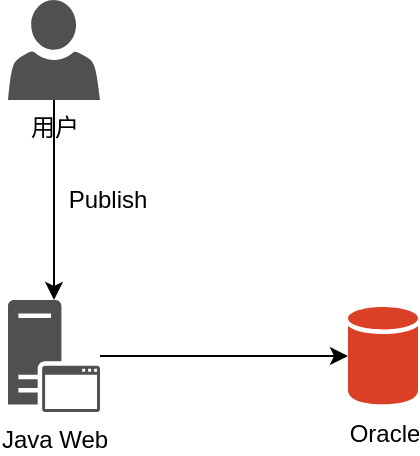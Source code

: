 <mxfile version="14.9.8" type="github">
  <diagram id="Pizw5S91_uXUyvUnSBYO" name="第 1 页">
    <mxGraphModel dx="1422" dy="762" grid="1" gridSize="10" guides="1" tooltips="1" connect="1" arrows="1" fold="1" page="1" pageScale="1" pageWidth="827" pageHeight="1169" math="0" shadow="0">
      <root>
        <mxCell id="0" />
        <mxCell id="1" parent="0" />
        <mxCell id="zmIcn3IEFmKYAnry11u7-2" value="用户" style="pointerEvents=1;shadow=0;dashed=0;html=1;strokeColor=none;fillColor=#505050;labelPosition=center;verticalLabelPosition=bottom;verticalAlign=top;outlineConnect=0;align=center;shape=mxgraph.office.users.user;" vertex="1" parent="1">
          <mxGeometry x="120" y="90" width="46" height="50" as="geometry" />
        </mxCell>
        <mxCell id="zmIcn3IEFmKYAnry11u7-3" value="" style="endArrow=classic;html=1;" edge="1" parent="1" source="zmIcn3IEFmKYAnry11u7-2" target="zmIcn3IEFmKYAnry11u7-4">
          <mxGeometry width="50" height="50" relative="1" as="geometry">
            <mxPoint x="340" y="250" as="sourcePoint" />
            <mxPoint x="403" y="280" as="targetPoint" />
            <Array as="points">
              <mxPoint x="143" y="190" />
            </Array>
          </mxGeometry>
        </mxCell>
        <mxCell id="zmIcn3IEFmKYAnry11u7-9" value="" style="edgeStyle=orthogonalEdgeStyle;rounded=0;orthogonalLoop=1;jettySize=auto;html=1;" edge="1" parent="1" source="zmIcn3IEFmKYAnry11u7-4" target="zmIcn3IEFmKYAnry11u7-8">
          <mxGeometry relative="1" as="geometry" />
        </mxCell>
        <mxCell id="zmIcn3IEFmKYAnry11u7-4" value="Java Web" style="pointerEvents=1;shadow=0;dashed=0;html=1;strokeColor=none;fillColor=#505050;labelPosition=center;verticalLabelPosition=bottom;verticalAlign=top;outlineConnect=0;align=center;shape=mxgraph.office.servers.application_server;" vertex="1" parent="1">
          <mxGeometry x="120" y="240" width="46" height="56" as="geometry" />
        </mxCell>
        <mxCell id="zmIcn3IEFmKYAnry11u7-7" value="Publish" style="text;html=1;strokeColor=none;fillColor=none;align=center;verticalAlign=middle;whiteSpace=wrap;rounded=0;" vertex="1" parent="1">
          <mxGeometry x="150" y="180" width="40" height="20" as="geometry" />
        </mxCell>
        <mxCell id="zmIcn3IEFmKYAnry11u7-8" value="Oracle" style="shadow=0;dashed=0;html=1;strokeColor=none;labelPosition=center;verticalLabelPosition=bottom;verticalAlign=top;outlineConnect=0;align=center;shape=mxgraph.office.databases.database;fillColor=#DA4026;" vertex="1" parent="1">
          <mxGeometry x="290" y="243.5" width="35" height="49" as="geometry" />
        </mxCell>
      </root>
    </mxGraphModel>
  </diagram>
</mxfile>
